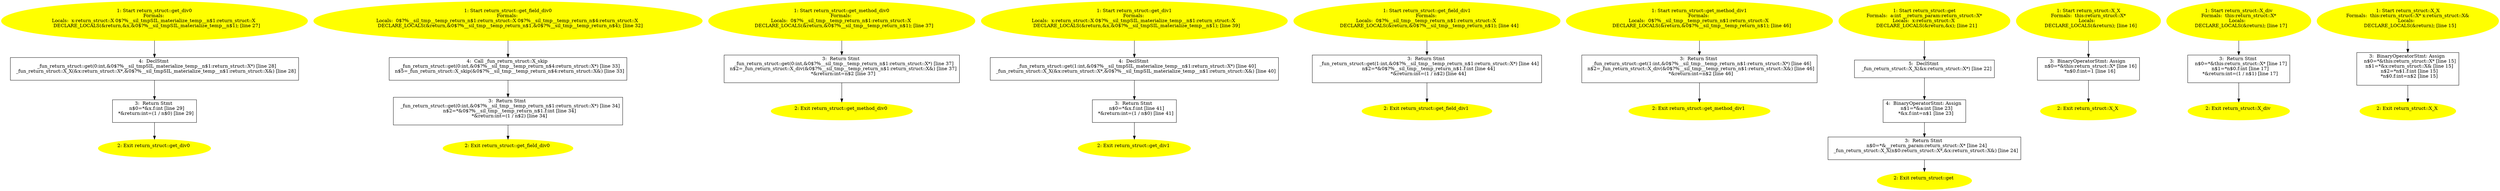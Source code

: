 /* @generated */
digraph iCFG {
"get_div0#return_struct#_ZN13return_struct8get_div0Ev.49d745f7515712683de9845b5b1410c0_1" [label="1: Start return_struct::get_div0\nFormals: \nLocals:  x:return_struct::X 0$?%__sil_tmpSIL_materialize_temp__n$1:return_struct::X \n   DECLARE_LOCALS(&return,&x,&0$?%__sil_tmpSIL_materialize_temp__n$1); [line 27]\n " color=yellow style=filled]
	

	 "get_div0#return_struct#_ZN13return_struct8get_div0Ev.49d745f7515712683de9845b5b1410c0_1" -> "get_div0#return_struct#_ZN13return_struct8get_div0Ev.49d745f7515712683de9845b5b1410c0_4" ;
"get_div0#return_struct#_ZN13return_struct8get_div0Ev.49d745f7515712683de9845b5b1410c0_2" [label="2: Exit return_struct::get_div0 \n  " color=yellow style=filled]
	

"get_div0#return_struct#_ZN13return_struct8get_div0Ev.49d745f7515712683de9845b5b1410c0_3" [label="3:  Return Stmt \n   n$0=*&x.f:int [line 29]\n  *&return:int=(1 / n$0) [line 29]\n " shape="box"]
	

	 "get_div0#return_struct#_ZN13return_struct8get_div0Ev.49d745f7515712683de9845b5b1410c0_3" -> "get_div0#return_struct#_ZN13return_struct8get_div0Ev.49d745f7515712683de9845b5b1410c0_2" ;
"get_div0#return_struct#_ZN13return_struct8get_div0Ev.49d745f7515712683de9845b5b1410c0_4" [label="4:  DeclStmt \n   _fun_return_struct::get(0:int,&0$?%__sil_tmpSIL_materialize_temp__n$1:return_struct::X*) [line 28]\n  _fun_return_struct::X_X(&x:return_struct::X*,&0$?%__sil_tmpSIL_materialize_temp__n$1:return_struct::X&) [line 28]\n " shape="box"]
	

	 "get_div0#return_struct#_ZN13return_struct8get_div0Ev.49d745f7515712683de9845b5b1410c0_4" -> "get_div0#return_struct#_ZN13return_struct8get_div0Ev.49d745f7515712683de9845b5b1410c0_3" ;
"get_field_div0#return_struct#_ZN13return_struct14get_field_div0Ev.3e3a208156f05a3e3c0573b6e033cefd_1" [label="1: Start return_struct::get_field_div0\nFormals: \nLocals:  0$?%__sil_tmp__temp_return_n$1:return_struct::X 0$?%__sil_tmp__temp_return_n$4:return_struct::X \n   DECLARE_LOCALS(&return,&0$?%__sil_tmp__temp_return_n$1,&0$?%__sil_tmp__temp_return_n$4); [line 32]\n " color=yellow style=filled]
	

	 "get_field_div0#return_struct#_ZN13return_struct14get_field_div0Ev.3e3a208156f05a3e3c0573b6e033cefd_1" -> "get_field_div0#return_struct#_ZN13return_struct14get_field_div0Ev.3e3a208156f05a3e3c0573b6e033cefd_4" ;
"get_field_div0#return_struct#_ZN13return_struct14get_field_div0Ev.3e3a208156f05a3e3c0573b6e033cefd_2" [label="2: Exit return_struct::get_field_div0 \n  " color=yellow style=filled]
	

"get_field_div0#return_struct#_ZN13return_struct14get_field_div0Ev.3e3a208156f05a3e3c0573b6e033cefd_3" [label="3:  Return Stmt \n   _fun_return_struct::get(0:int,&0$?%__sil_tmp__temp_return_n$1:return_struct::X*) [line 34]\n  n$2=*&0$?%__sil_tmp__temp_return_n$1.f:int [line 34]\n  *&return:int=(1 / n$2) [line 34]\n " shape="box"]
	

	 "get_field_div0#return_struct#_ZN13return_struct14get_field_div0Ev.3e3a208156f05a3e3c0573b6e033cefd_3" -> "get_field_div0#return_struct#_ZN13return_struct14get_field_div0Ev.3e3a208156f05a3e3c0573b6e033cefd_2" ;
"get_field_div0#return_struct#_ZN13return_struct14get_field_div0Ev.3e3a208156f05a3e3c0573b6e033cefd_4" [label="4:  Call _fun_return_struct::X_skip \n   _fun_return_struct::get(0:int,&0$?%__sil_tmp__temp_return_n$4:return_struct::X*) [line 33]\n  n$5=_fun_return_struct::X_skip(&0$?%__sil_tmp__temp_return_n$4:return_struct::X&) [line 33]\n " shape="box"]
	

	 "get_field_div0#return_struct#_ZN13return_struct14get_field_div0Ev.3e3a208156f05a3e3c0573b6e033cefd_4" -> "get_field_div0#return_struct#_ZN13return_struct14get_field_div0Ev.3e3a208156f05a3e3c0573b6e033cefd_3" ;
"get_method_div0#return_struct#_ZN13return_struct15get_method_div0Ev.9e19eba9e31bf4250826cc33620f46d4_1" [label="1: Start return_struct::get_method_div0\nFormals: \nLocals:  0$?%__sil_tmp__temp_return_n$1:return_struct::X \n   DECLARE_LOCALS(&return,&0$?%__sil_tmp__temp_return_n$1); [line 37]\n " color=yellow style=filled]
	

	 "get_method_div0#return_struct#_ZN13return_struct15get_method_div0Ev.9e19eba9e31bf4250826cc33620f46d4_1" -> "get_method_div0#return_struct#_ZN13return_struct15get_method_div0Ev.9e19eba9e31bf4250826cc33620f46d4_3" ;
"get_method_div0#return_struct#_ZN13return_struct15get_method_div0Ev.9e19eba9e31bf4250826cc33620f46d4_2" [label="2: Exit return_struct::get_method_div0 \n  " color=yellow style=filled]
	

"get_method_div0#return_struct#_ZN13return_struct15get_method_div0Ev.9e19eba9e31bf4250826cc33620f46d4_3" [label="3:  Return Stmt \n   _fun_return_struct::get(0:int,&0$?%__sil_tmp__temp_return_n$1:return_struct::X*) [line 37]\n  n$2=_fun_return_struct::X_div(&0$?%__sil_tmp__temp_return_n$1:return_struct::X&) [line 37]\n  *&return:int=n$2 [line 37]\n " shape="box"]
	

	 "get_method_div0#return_struct#_ZN13return_struct15get_method_div0Ev.9e19eba9e31bf4250826cc33620f46d4_3" -> "get_method_div0#return_struct#_ZN13return_struct15get_method_div0Ev.9e19eba9e31bf4250826cc33620f46d4_2" ;
"get_div1#return_struct#_ZN13return_struct8get_div1Ev.841a3e3da755df8e108e7944feef6993_1" [label="1: Start return_struct::get_div1\nFormals: \nLocals:  x:return_struct::X 0$?%__sil_tmpSIL_materialize_temp__n$1:return_struct::X \n   DECLARE_LOCALS(&return,&x,&0$?%__sil_tmpSIL_materialize_temp__n$1); [line 39]\n " color=yellow style=filled]
	

	 "get_div1#return_struct#_ZN13return_struct8get_div1Ev.841a3e3da755df8e108e7944feef6993_1" -> "get_div1#return_struct#_ZN13return_struct8get_div1Ev.841a3e3da755df8e108e7944feef6993_4" ;
"get_div1#return_struct#_ZN13return_struct8get_div1Ev.841a3e3da755df8e108e7944feef6993_2" [label="2: Exit return_struct::get_div1 \n  " color=yellow style=filled]
	

"get_div1#return_struct#_ZN13return_struct8get_div1Ev.841a3e3da755df8e108e7944feef6993_3" [label="3:  Return Stmt \n   n$0=*&x.f:int [line 41]\n  *&return:int=(1 / n$0) [line 41]\n " shape="box"]
	

	 "get_div1#return_struct#_ZN13return_struct8get_div1Ev.841a3e3da755df8e108e7944feef6993_3" -> "get_div1#return_struct#_ZN13return_struct8get_div1Ev.841a3e3da755df8e108e7944feef6993_2" ;
"get_div1#return_struct#_ZN13return_struct8get_div1Ev.841a3e3da755df8e108e7944feef6993_4" [label="4:  DeclStmt \n   _fun_return_struct::get(1:int,&0$?%__sil_tmpSIL_materialize_temp__n$1:return_struct::X*) [line 40]\n  _fun_return_struct::X_X(&x:return_struct::X*,&0$?%__sil_tmpSIL_materialize_temp__n$1:return_struct::X&) [line 40]\n " shape="box"]
	

	 "get_div1#return_struct#_ZN13return_struct8get_div1Ev.841a3e3da755df8e108e7944feef6993_4" -> "get_div1#return_struct#_ZN13return_struct8get_div1Ev.841a3e3da755df8e108e7944feef6993_3" ;
"get_field_div1#return_struct#_ZN13return_struct14get_field_div1Ev.f2678fdc764d82e1f9db264de1ecbc66_1" [label="1: Start return_struct::get_field_div1\nFormals: \nLocals:  0$?%__sil_tmp__temp_return_n$1:return_struct::X \n   DECLARE_LOCALS(&return,&0$?%__sil_tmp__temp_return_n$1); [line 44]\n " color=yellow style=filled]
	

	 "get_field_div1#return_struct#_ZN13return_struct14get_field_div1Ev.f2678fdc764d82e1f9db264de1ecbc66_1" -> "get_field_div1#return_struct#_ZN13return_struct14get_field_div1Ev.f2678fdc764d82e1f9db264de1ecbc66_3" ;
"get_field_div1#return_struct#_ZN13return_struct14get_field_div1Ev.f2678fdc764d82e1f9db264de1ecbc66_2" [label="2: Exit return_struct::get_field_div1 \n  " color=yellow style=filled]
	

"get_field_div1#return_struct#_ZN13return_struct14get_field_div1Ev.f2678fdc764d82e1f9db264de1ecbc66_3" [label="3:  Return Stmt \n   _fun_return_struct::get(1:int,&0$?%__sil_tmp__temp_return_n$1:return_struct::X*) [line 44]\n  n$2=*&0$?%__sil_tmp__temp_return_n$1.f:int [line 44]\n  *&return:int=(1 / n$2) [line 44]\n " shape="box"]
	

	 "get_field_div1#return_struct#_ZN13return_struct14get_field_div1Ev.f2678fdc764d82e1f9db264de1ecbc66_3" -> "get_field_div1#return_struct#_ZN13return_struct14get_field_div1Ev.f2678fdc764d82e1f9db264de1ecbc66_2" ;
"get_method_div1#return_struct#_ZN13return_struct15get_method_div1Ev.97edfe8ee4ac4717c8ca879f45e20c66_1" [label="1: Start return_struct::get_method_div1\nFormals: \nLocals:  0$?%__sil_tmp__temp_return_n$1:return_struct::X \n   DECLARE_LOCALS(&return,&0$?%__sil_tmp__temp_return_n$1); [line 46]\n " color=yellow style=filled]
	

	 "get_method_div1#return_struct#_ZN13return_struct15get_method_div1Ev.97edfe8ee4ac4717c8ca879f45e20c66_1" -> "get_method_div1#return_struct#_ZN13return_struct15get_method_div1Ev.97edfe8ee4ac4717c8ca879f45e20c66_3" ;
"get_method_div1#return_struct#_ZN13return_struct15get_method_div1Ev.97edfe8ee4ac4717c8ca879f45e20c66_2" [label="2: Exit return_struct::get_method_div1 \n  " color=yellow style=filled]
	

"get_method_div1#return_struct#_ZN13return_struct15get_method_div1Ev.97edfe8ee4ac4717c8ca879f45e20c66_3" [label="3:  Return Stmt \n   _fun_return_struct::get(1:int,&0$?%__sil_tmp__temp_return_n$1:return_struct::X*) [line 46]\n  n$2=_fun_return_struct::X_div(&0$?%__sil_tmp__temp_return_n$1:return_struct::X&) [line 46]\n  *&return:int=n$2 [line 46]\n " shape="box"]
	

	 "get_method_div1#return_struct#_ZN13return_struct15get_method_div1Ev.97edfe8ee4ac4717c8ca879f45e20c66_3" -> "get_method_div1#return_struct#_ZN13return_struct15get_method_div1Ev.97edfe8ee4ac4717c8ca879f45e20c66_2" ;
"get#return_struct#_ZN13return_struct3getEi.e961969a9e4f82d38a973a981078eaee_1" [label="1: Start return_struct::get\nFormals:  a:int __return_param:return_struct::X*\nLocals:  x:return_struct::X \n   DECLARE_LOCALS(&return,&x); [line 21]\n " color=yellow style=filled]
	

	 "get#return_struct#_ZN13return_struct3getEi.e961969a9e4f82d38a973a981078eaee_1" -> "get#return_struct#_ZN13return_struct3getEi.e961969a9e4f82d38a973a981078eaee_5" ;
"get#return_struct#_ZN13return_struct3getEi.e961969a9e4f82d38a973a981078eaee_2" [label="2: Exit return_struct::get \n  " color=yellow style=filled]
	

"get#return_struct#_ZN13return_struct3getEi.e961969a9e4f82d38a973a981078eaee_3" [label="3:  Return Stmt \n   n$0=*&__return_param:return_struct::X* [line 24]\n  _fun_return_struct::X_X(n$0:return_struct::X*,&x:return_struct::X&) [line 24]\n " shape="box"]
	

	 "get#return_struct#_ZN13return_struct3getEi.e961969a9e4f82d38a973a981078eaee_3" -> "get#return_struct#_ZN13return_struct3getEi.e961969a9e4f82d38a973a981078eaee_2" ;
"get#return_struct#_ZN13return_struct3getEi.e961969a9e4f82d38a973a981078eaee_4" [label="4:  BinaryOperatorStmt: Assign \n   n$1=*&a:int [line 23]\n  *&x.f:int=n$1 [line 23]\n " shape="box"]
	

	 "get#return_struct#_ZN13return_struct3getEi.e961969a9e4f82d38a973a981078eaee_4" -> "get#return_struct#_ZN13return_struct3getEi.e961969a9e4f82d38a973a981078eaee_3" ;
"get#return_struct#_ZN13return_struct3getEi.e961969a9e4f82d38a973a981078eaee_5" [label="5:  DeclStmt \n   _fun_return_struct::X_X(&x:return_struct::X*) [line 22]\n " shape="box"]
	

	 "get#return_struct#_ZN13return_struct3getEi.e961969a9e4f82d38a973a981078eaee_5" -> "get#return_struct#_ZN13return_struct3getEi.e961969a9e4f82d38a973a981078eaee_4" ;
"X#X#return_struct#{_ZN13return_struct1XC1Ev}.7e34e19c9281e1efe73f8f3e72dc3c13_1" [label="1: Start return_struct::X_X\nFormals:  this:return_struct::X*\nLocals:  \n   DECLARE_LOCALS(&return); [line 16]\n " color=yellow style=filled]
	

	 "X#X#return_struct#{_ZN13return_struct1XC1Ev}.7e34e19c9281e1efe73f8f3e72dc3c13_1" -> "X#X#return_struct#{_ZN13return_struct1XC1Ev}.7e34e19c9281e1efe73f8f3e72dc3c13_3" ;
"X#X#return_struct#{_ZN13return_struct1XC1Ev}.7e34e19c9281e1efe73f8f3e72dc3c13_2" [label="2: Exit return_struct::X_X \n  " color=yellow style=filled]
	

"X#X#return_struct#{_ZN13return_struct1XC1Ev}.7e34e19c9281e1efe73f8f3e72dc3c13_3" [label="3:  BinaryOperatorStmt: Assign \n   n$0=*&this:return_struct::X* [line 16]\n  *n$0.f:int=1 [line 16]\n " shape="box"]
	

	 "X#X#return_struct#{_ZN13return_struct1XC1Ev}.7e34e19c9281e1efe73f8f3e72dc3c13_3" -> "X#X#return_struct#{_ZN13return_struct1XC1Ev}.7e34e19c9281e1efe73f8f3e72dc3c13_2" ;
"div#X#return_struct#(_ZN13return_struct1X3divEv).3b462e45075b7f3251ac015f1e6bb047_1" [label="1: Start return_struct::X_div\nFormals:  this:return_struct::X*\nLocals:  \n   DECLARE_LOCALS(&return); [line 17]\n " color=yellow style=filled]
	

	 "div#X#return_struct#(_ZN13return_struct1X3divEv).3b462e45075b7f3251ac015f1e6bb047_1" -> "div#X#return_struct#(_ZN13return_struct1X3divEv).3b462e45075b7f3251ac015f1e6bb047_3" ;
"div#X#return_struct#(_ZN13return_struct1X3divEv).3b462e45075b7f3251ac015f1e6bb047_2" [label="2: Exit return_struct::X_div \n  " color=yellow style=filled]
	

"div#X#return_struct#(_ZN13return_struct1X3divEv).3b462e45075b7f3251ac015f1e6bb047_3" [label="3:  Return Stmt \n   n$0=*&this:return_struct::X* [line 17]\n  n$1=*n$0.f:int [line 17]\n  *&return:int=(1 / n$1) [line 17]\n " shape="box"]
	

	 "div#X#return_struct#(_ZN13return_struct1X3divEv).3b462e45075b7f3251ac015f1e6bb047_3" -> "div#X#return_struct#(_ZN13return_struct1X3divEv).3b462e45075b7f3251ac015f1e6bb047_2" ;
"X#X#return_struct#{_ZN13return_struct1XC1ERKS0_}.ada5a829e644543d37b04423b7e20560_1" [label="1: Start return_struct::X_X\nFormals:  this:return_struct::X* x:return_struct::X&\nLocals:  \n   DECLARE_LOCALS(&return); [line 15]\n " color=yellow style=filled]
	

	 "X#X#return_struct#{_ZN13return_struct1XC1ERKS0_}.ada5a829e644543d37b04423b7e20560_1" -> "X#X#return_struct#{_ZN13return_struct1XC1ERKS0_}.ada5a829e644543d37b04423b7e20560_3" ;
"X#X#return_struct#{_ZN13return_struct1XC1ERKS0_}.ada5a829e644543d37b04423b7e20560_2" [label="2: Exit return_struct::X_X \n  " color=yellow style=filled]
	

"X#X#return_struct#{_ZN13return_struct1XC1ERKS0_}.ada5a829e644543d37b04423b7e20560_3" [label="3:  BinaryOperatorStmt: Assign \n   n$0=*&this:return_struct::X* [line 15]\n  n$1=*&x:return_struct::X& [line 15]\n  n$2=*n$1.f:int [line 15]\n  *n$0.f:int=n$2 [line 15]\n " shape="box"]
	

	 "X#X#return_struct#{_ZN13return_struct1XC1ERKS0_}.ada5a829e644543d37b04423b7e20560_3" -> "X#X#return_struct#{_ZN13return_struct1XC1ERKS0_}.ada5a829e644543d37b04423b7e20560_2" ;
}
